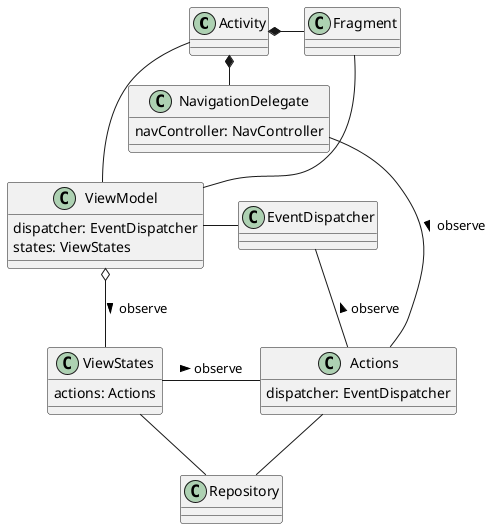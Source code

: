 @startuml

class Activity
class Fragment
class ViewModel {
  dispatcher: EventDispatcher
  states: ViewStates
}

class EventDispatcher 
class Actions {
  dispatcher: EventDispatcher
}
class ViewStates {
  actions: Actions
}
class NavigationDelegate {
  navController: NavController
}

Activity *- Fragment
Activity -- ViewModel
Activity *- NavigationDelegate
Fragment -- ViewModel

EventDispatcher - ViewModel
EventDispatcher -- Actions : < observe

ViewModel o-- ViewStates : > observe
Actions - Repository

ViewStates - Actions : > observe
NavigationDelegate -- Actions : > observe

ViewStates -- Repository
@enduml
